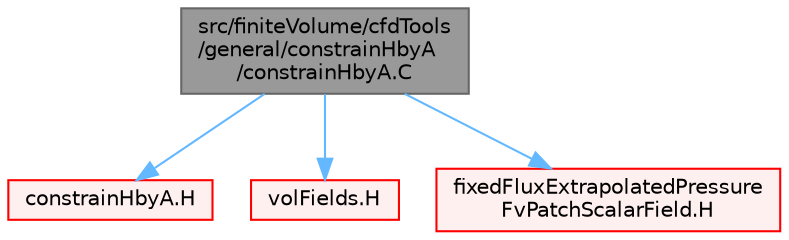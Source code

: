 digraph "src/finiteVolume/cfdTools/general/constrainHbyA/constrainHbyA.C"
{
 // LATEX_PDF_SIZE
  bgcolor="transparent";
  edge [fontname=Helvetica,fontsize=10,labelfontname=Helvetica,labelfontsize=10];
  node [fontname=Helvetica,fontsize=10,shape=box,height=0.2,width=0.4];
  Node1 [id="Node000001",label="src/finiteVolume/cfdTools\l/general/constrainHbyA\l/constrainHbyA.C",height=0.2,width=0.4,color="gray40", fillcolor="grey60", style="filled", fontcolor="black",tooltip=" "];
  Node1 -> Node2 [id="edge1_Node000001_Node000002",color="steelblue1",style="solid",tooltip=" "];
  Node2 [id="Node000002",label="constrainHbyA.H",height=0.2,width=0.4,color="red", fillcolor="#FFF0F0", style="filled",URL="$constrainHbyA_8H.html",tooltip=" "];
  Node1 -> Node129 [id="edge2_Node000001_Node000129",color="steelblue1",style="solid",tooltip=" "];
  Node129 [id="Node000129",label="volFields.H",height=0.2,width=0.4,color="red", fillcolor="#FFF0F0", style="filled",URL="$volFields_8H.html",tooltip=" "];
  Node1 -> Node380 [id="edge3_Node000001_Node000380",color="steelblue1",style="solid",tooltip=" "];
  Node380 [id="Node000380",label="fixedFluxExtrapolatedPressure\lFvPatchScalarField.H",height=0.2,width=0.4,color="red", fillcolor="#FFF0F0", style="filled",URL="$fixedFluxExtrapolatedPressureFvPatchScalarField_8H.html",tooltip=" "];
}
